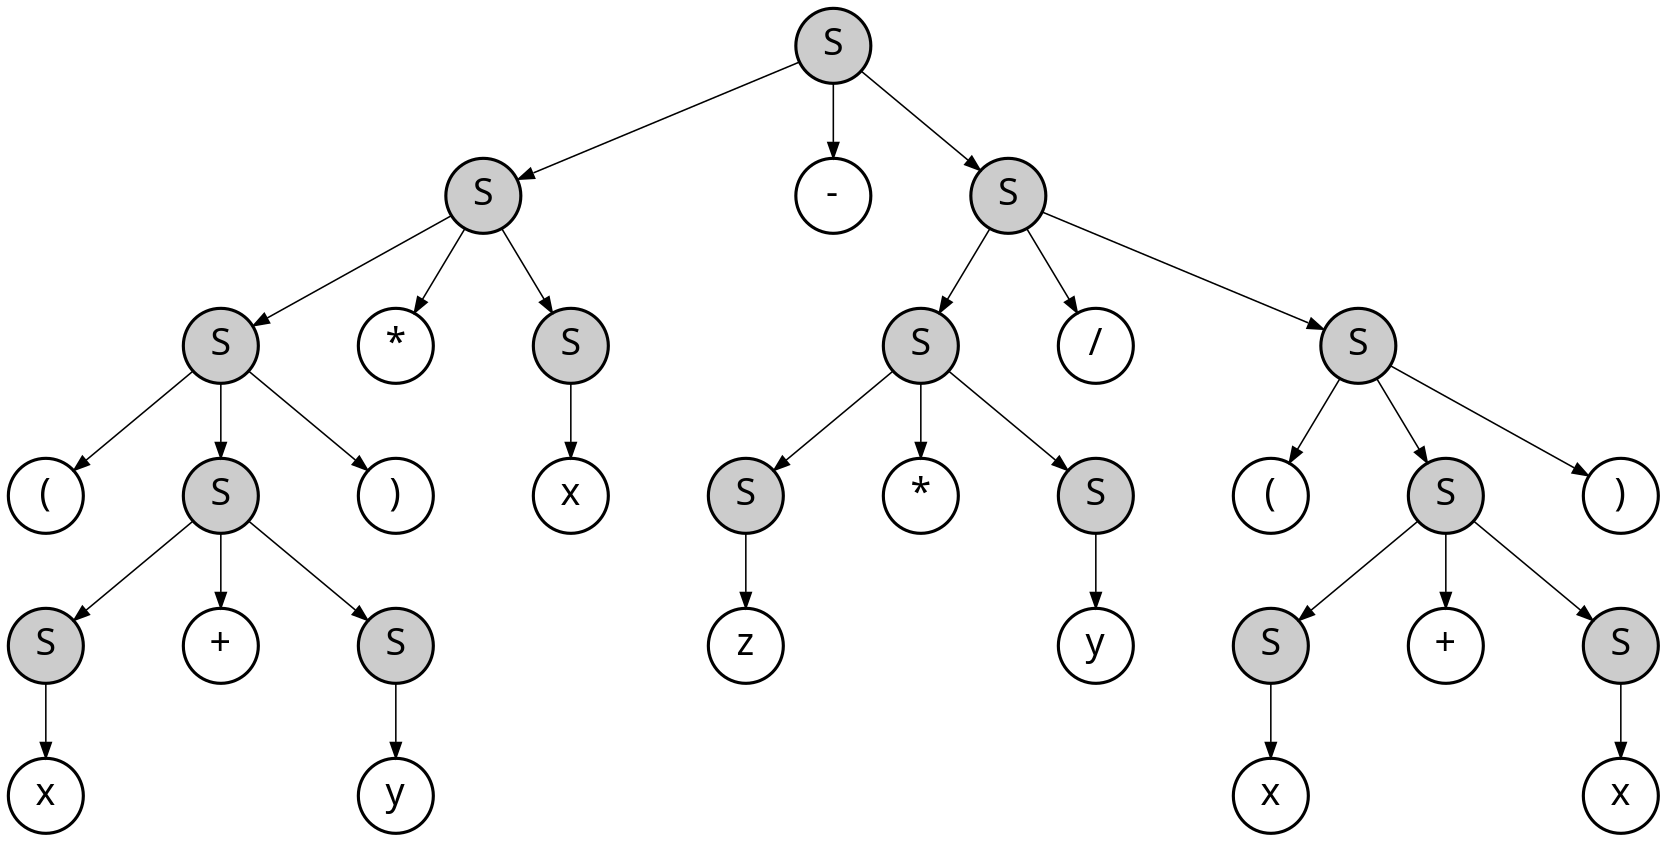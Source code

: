 digraph {
	graph [nodesep=.66,ranksep=.5,splines=line,bgcolor="transparent"]
	edge [penwidth=.75,arrowsize=.75]
	node [shape=circle,style=filled,fillcolor="#cccccc",fontname="Source Code Pro,Ubuntu Mono",penwidth=1.5,width=0.5,margin=0,fontsize=18,label="S"]

	a -> {b c d}
	b -> {e f g}
	d -> {q r s}
	e -> {h i j}
	g -> p
	i -> {k l m}
	k -> n
	m -> o
	q -> {t u v}
	s -> {A B C}
	t -> w
	v -> x
	B -> {D E F}
	D -> G
	F -> H

	c       [label="-",fillcolor="#ffffff"]
	f,u     [label="*",fillcolor="#ffffff"]
	h,A     [label="(",fillcolor="#ffffff"]
	j,C     [label=")",fillcolor="#ffffff"]
	l,E     [label="+",fillcolor="#ffffff"]
	n,p,G,H [label="x",fillcolor="#ffffff"]
	o,x     [label="y",fillcolor="#ffffff"]
	r       [label="/",fillcolor="#ffffff"]
	w       [label="z",fillcolor="#ffffff"]
}
